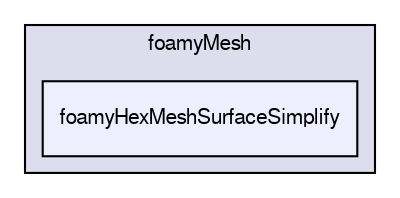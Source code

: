 digraph "applications/utilities/mesh/generation/foamyMesh/foamyHexMeshSurfaceSimplify" {
  bgcolor=transparent;
  compound=true
  node [ fontsize="10", fontname="FreeSans"];
  edge [ labelfontsize="10", labelfontname="FreeSans"];
  subgraph clusterdir_525b031d9ecda2adbb84a631566a9480 {
    graph [ bgcolor="#ddddee", pencolor="black", label="foamyMesh" fontname="FreeSans", fontsize="10", URL="dir_525b031d9ecda2adbb84a631566a9480.html"]
  dir_33d06d7cdf37cdd9ba8f51e282514363 [shape=box, label="foamyHexMeshSurfaceSimplify", style="filled", fillcolor="#eeeeff", pencolor="black", URL="dir_33d06d7cdf37cdd9ba8f51e282514363.html"];
  }
}
